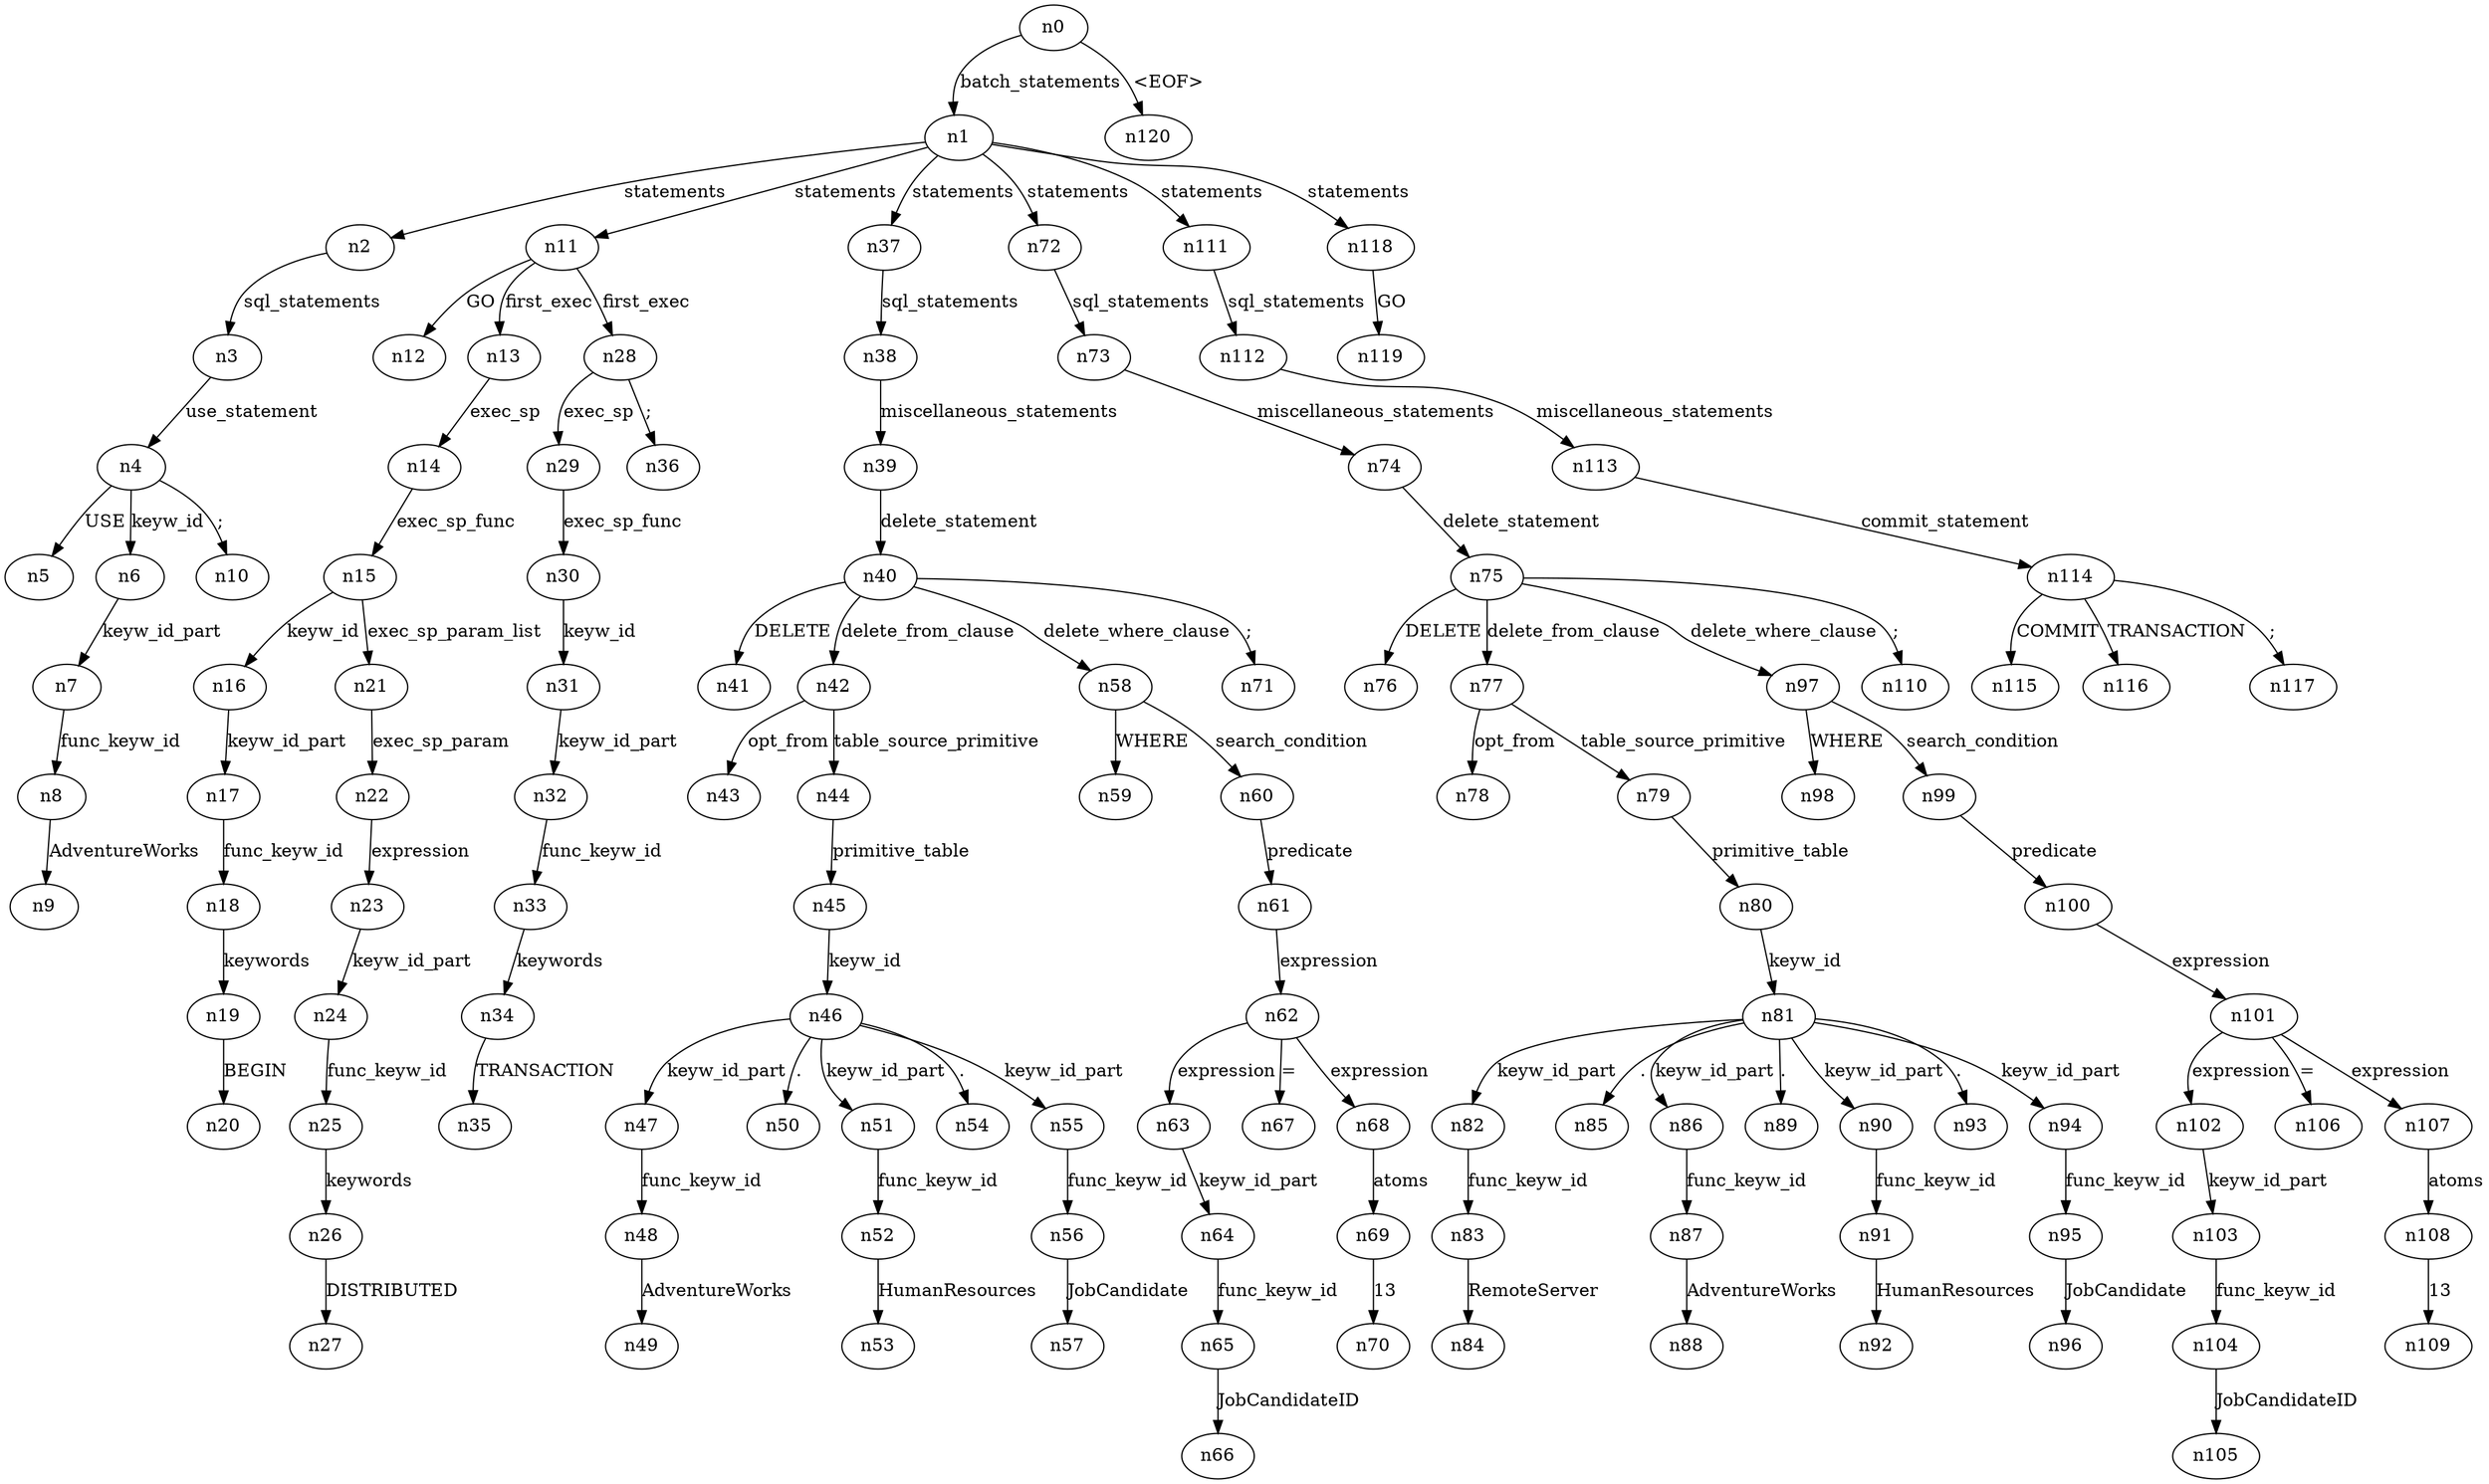 digraph ParseTree {
  n0 -> n1 [label="batch_statements"];
  n1 -> n2 [label="statements"];
  n2 -> n3 [label="sql_statements"];
  n3 -> n4 [label="use_statement"];
  n4 -> n5 [label="USE"];
  n4 -> n6 [label="keyw_id"];
  n6 -> n7 [label="keyw_id_part"];
  n7 -> n8 [label="func_keyw_id"];
  n8 -> n9 [label="AdventureWorks"];
  n4 -> n10 [label=";"];
  n1 -> n11 [label="statements"];
  n11 -> n12 [label="GO"];
  n11 -> n13 [label="first_exec"];
  n13 -> n14 [label="exec_sp"];
  n14 -> n15 [label="exec_sp_func"];
  n15 -> n16 [label="keyw_id"];
  n16 -> n17 [label="keyw_id_part"];
  n17 -> n18 [label="func_keyw_id"];
  n18 -> n19 [label="keywords"];
  n19 -> n20 [label="BEGIN"];
  n15 -> n21 [label="exec_sp_param_list"];
  n21 -> n22 [label="exec_sp_param"];
  n22 -> n23 [label="expression"];
  n23 -> n24 [label="keyw_id_part"];
  n24 -> n25 [label="func_keyw_id"];
  n25 -> n26 [label="keywords"];
  n26 -> n27 [label="DISTRIBUTED"];
  n11 -> n28 [label="first_exec"];
  n28 -> n29 [label="exec_sp"];
  n29 -> n30 [label="exec_sp_func"];
  n30 -> n31 [label="keyw_id"];
  n31 -> n32 [label="keyw_id_part"];
  n32 -> n33 [label="func_keyw_id"];
  n33 -> n34 [label="keywords"];
  n34 -> n35 [label="TRANSACTION"];
  n28 -> n36 [label=";"];
  n1 -> n37 [label="statements"];
  n37 -> n38 [label="sql_statements"];
  n38 -> n39 [label="miscellaneous_statements"];
  n39 -> n40 [label="delete_statement"];
  n40 -> n41 [label="DELETE"];
  n40 -> n42 [label="delete_from_clause"];
  n42 -> n43 [label="opt_from"];
  n42 -> n44 [label="table_source_primitive"];
  n44 -> n45 [label="primitive_table"];
  n45 -> n46 [label="keyw_id"];
  n46 -> n47 [label="keyw_id_part"];
  n47 -> n48 [label="func_keyw_id"];
  n48 -> n49 [label="AdventureWorks"];
  n46 -> n50 [label="."];
  n46 -> n51 [label="keyw_id_part"];
  n51 -> n52 [label="func_keyw_id"];
  n52 -> n53 [label="HumanResources"];
  n46 -> n54 [label="."];
  n46 -> n55 [label="keyw_id_part"];
  n55 -> n56 [label="func_keyw_id"];
  n56 -> n57 [label="JobCandidate"];
  n40 -> n58 [label="delete_where_clause"];
  n58 -> n59 [label="WHERE"];
  n58 -> n60 [label="search_condition"];
  n60 -> n61 [label="predicate"];
  n61 -> n62 [label="expression"];
  n62 -> n63 [label="expression"];
  n63 -> n64 [label="keyw_id_part"];
  n64 -> n65 [label="func_keyw_id"];
  n65 -> n66 [label="JobCandidateID"];
  n62 -> n67 [label="="];
  n62 -> n68 [label="expression"];
  n68 -> n69 [label="atoms"];
  n69 -> n70 [label="13"];
  n40 -> n71 [label=";"];
  n1 -> n72 [label="statements"];
  n72 -> n73 [label="sql_statements"];
  n73 -> n74 [label="miscellaneous_statements"];
  n74 -> n75 [label="delete_statement"];
  n75 -> n76 [label="DELETE"];
  n75 -> n77 [label="delete_from_clause"];
  n77 -> n78 [label="opt_from"];
  n77 -> n79 [label="table_source_primitive"];
  n79 -> n80 [label="primitive_table"];
  n80 -> n81 [label="keyw_id"];
  n81 -> n82 [label="keyw_id_part"];
  n82 -> n83 [label="func_keyw_id"];
  n83 -> n84 [label="RemoteServer"];
  n81 -> n85 [label="."];
  n81 -> n86 [label="keyw_id_part"];
  n86 -> n87 [label="func_keyw_id"];
  n87 -> n88 [label="AdventureWorks"];
  n81 -> n89 [label="."];
  n81 -> n90 [label="keyw_id_part"];
  n90 -> n91 [label="func_keyw_id"];
  n91 -> n92 [label="HumanResources"];
  n81 -> n93 [label="."];
  n81 -> n94 [label="keyw_id_part"];
  n94 -> n95 [label="func_keyw_id"];
  n95 -> n96 [label="JobCandidate"];
  n75 -> n97 [label="delete_where_clause"];
  n97 -> n98 [label="WHERE"];
  n97 -> n99 [label="search_condition"];
  n99 -> n100 [label="predicate"];
  n100 -> n101 [label="expression"];
  n101 -> n102 [label="expression"];
  n102 -> n103 [label="keyw_id_part"];
  n103 -> n104 [label="func_keyw_id"];
  n104 -> n105 [label="JobCandidateID"];
  n101 -> n106 [label="="];
  n101 -> n107 [label="expression"];
  n107 -> n108 [label="atoms"];
  n108 -> n109 [label="13"];
  n75 -> n110 [label=";"];
  n1 -> n111 [label="statements"];
  n111 -> n112 [label="sql_statements"];
  n112 -> n113 [label="miscellaneous_statements"];
  n113 -> n114 [label="commit_statement"];
  n114 -> n115 [label="COMMIT"];
  n114 -> n116 [label="TRANSACTION"];
  n114 -> n117 [label=";"];
  n1 -> n118 [label="statements"];
  n118 -> n119 [label="GO"];
  n0 -> n120 [label="<EOF>"];
}